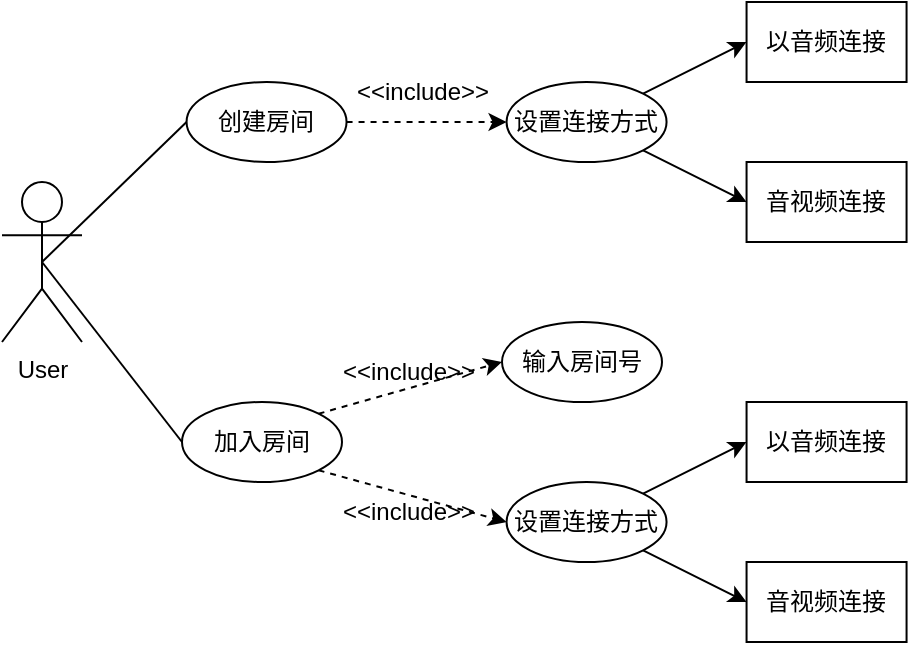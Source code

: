 <mxfile>
    <diagram id="8aIJswJlkL4sEECv5arj" name="Page-1">
        <mxGraphModel dx="870" dy="611" grid="1" gridSize="10" guides="1" tooltips="1" connect="1" arrows="1" fold="1" page="1" pageScale="1" pageWidth="827" pageHeight="1169" math="0" shadow="0">
            <root>
                <mxCell id="0"/>
                <mxCell id="1" parent="0"/>
                <mxCell id="2" value="User" style="shape=umlActor;verticalLabelPosition=bottom;verticalAlign=top;html=1;outlineConnect=0;rounded=1;" vertex="1" parent="1">
                    <mxGeometry x="110" y="250" width="40" height="80" as="geometry"/>
                </mxCell>
                <mxCell id="3" value="" style="endArrow=classic;dashed=1;html=1;exitX=1;exitY=0.5;exitDx=0;exitDy=0;" edge="1" parent="1" source="4">
                    <mxGeometry width="50" height="50" relative="1" as="geometry">
                        <mxPoint x="142.28" y="260" as="sourcePoint"/>
                        <mxPoint x="362.28" y="220" as="targetPoint"/>
                        <Array as="points"/>
                    </mxGeometry>
                </mxCell>
                <mxCell id="4" value="创建房间" style="ellipse;whiteSpace=wrap;html=1;rounded=1;" vertex="1" parent="1">
                    <mxGeometry x="202.28" y="200" width="80" height="40" as="geometry"/>
                </mxCell>
                <mxCell id="5" value="" style="endArrow=none;html=1;rounded=1;entryX=0;entryY=0.5;entryDx=0;entryDy=0;exitX=0.5;exitY=0.5;exitDx=0;exitDy=0;exitPerimeter=0;" edge="1" parent="1" source="2" target="4">
                    <mxGeometry width="50" height="50" relative="1" as="geometry">
                        <mxPoint x="390" y="240" as="sourcePoint"/>
                        <mxPoint x="440" y="190" as="targetPoint"/>
                    </mxGeometry>
                </mxCell>
                <mxCell id="6" value="" style="endArrow=none;html=1;rounded=1;exitX=0.5;exitY=0.5;exitDx=0;exitDy=0;exitPerimeter=0;entryX=0;entryY=0.5;entryDx=0;entryDy=0;" edge="1" parent="1" source="2" target="18">
                    <mxGeometry width="50" height="50" relative="1" as="geometry">
                        <mxPoint x="390" y="240" as="sourcePoint"/>
                        <mxPoint x="440" y="190" as="targetPoint"/>
                    </mxGeometry>
                </mxCell>
                <mxCell id="34" style="edgeStyle=none;html=1;exitX=1;exitY=0;exitDx=0;exitDy=0;entryX=0;entryY=0.5;entryDx=0;entryDy=0;" edge="1" parent="1" source="7" target="32">
                    <mxGeometry relative="1" as="geometry"/>
                </mxCell>
                <mxCell id="35" style="edgeStyle=none;html=1;exitX=1;exitY=1;exitDx=0;exitDy=0;entryX=0;entryY=0.5;entryDx=0;entryDy=0;" edge="1" parent="1" source="7" target="33">
                    <mxGeometry relative="1" as="geometry"/>
                </mxCell>
                <mxCell id="7" value="设置连接方式" style="ellipse;whiteSpace=wrap;html=1;rounded=1;" vertex="1" parent="1">
                    <mxGeometry x="362.28" y="200" width="80" height="40" as="geometry"/>
                </mxCell>
                <mxCell id="10" value="&amp;lt;&amp;lt;include&amp;gt;&amp;gt;" style="text;html=1;align=center;verticalAlign=middle;resizable=0;points=[];autosize=1;strokeColor=none;fillColor=none;" vertex="1" parent="1">
                    <mxGeometry x="274.56" y="190" width="90" height="30" as="geometry"/>
                </mxCell>
                <mxCell id="17" value="" style="endArrow=classic;dashed=1;html=1;exitX=1;exitY=1;exitDx=0;exitDy=0;entryX=0;entryY=0.5;entryDx=0;entryDy=0;" edge="1" parent="1" source="18" target="38">
                    <mxGeometry width="50" height="50" relative="1" as="geometry">
                        <mxPoint x="138.28" y="450" as="sourcePoint"/>
                        <mxPoint x="362.28" y="420" as="targetPoint"/>
                        <Array as="points"/>
                    </mxGeometry>
                </mxCell>
                <mxCell id="18" value="加入房间" style="ellipse;whiteSpace=wrap;html=1;rounded=1;" vertex="1" parent="1">
                    <mxGeometry x="200" y="360" width="80" height="40" as="geometry"/>
                </mxCell>
                <mxCell id="22" value="&amp;lt;&amp;lt;include&amp;gt;&amp;gt;" style="text;html=1;align=center;verticalAlign=middle;resizable=0;points=[];autosize=1;strokeColor=none;fillColor=none;" vertex="1" parent="1">
                    <mxGeometry x="268.28" y="400" width="90" height="30" as="geometry"/>
                </mxCell>
                <mxCell id="29" value="" style="endArrow=classic;dashed=1;html=1;exitX=1;exitY=0;exitDx=0;exitDy=0;entryX=0;entryY=0.5;entryDx=0;entryDy=0;" edge="1" parent="1" source="18" target="30">
                    <mxGeometry width="50" height="50" relative="1" as="geometry">
                        <mxPoint x="278.284" y="405.858" as="sourcePoint"/>
                        <mxPoint x="370" y="405" as="targetPoint"/>
                        <Array as="points"/>
                    </mxGeometry>
                </mxCell>
                <mxCell id="30" value="输入房间号" style="ellipse;whiteSpace=wrap;html=1;rounded=1;" vertex="1" parent="1">
                    <mxGeometry x="360" y="320" width="80" height="40" as="geometry"/>
                </mxCell>
                <mxCell id="31" value="&amp;lt;&amp;lt;include&amp;gt;&amp;gt;" style="text;html=1;align=center;verticalAlign=middle;resizable=0;points=[];autosize=1;strokeColor=none;fillColor=none;" vertex="1" parent="1">
                    <mxGeometry x="268.28" y="330" width="90" height="30" as="geometry"/>
                </mxCell>
                <mxCell id="32" value="以音频连接" style="whiteSpace=wrap;html=1;" vertex="1" parent="1">
                    <mxGeometry x="482.28" y="160" width="80" height="40" as="geometry"/>
                </mxCell>
                <mxCell id="33" value="音视频连接" style="whiteSpace=wrap;html=1;" vertex="1" parent="1">
                    <mxGeometry x="482.28" y="240" width="80" height="40" as="geometry"/>
                </mxCell>
                <mxCell id="36" style="edgeStyle=none;html=1;exitX=1;exitY=0;exitDx=0;exitDy=0;entryX=0;entryY=0.5;entryDx=0;entryDy=0;" edge="1" parent="1" source="38" target="39">
                    <mxGeometry relative="1" as="geometry"/>
                </mxCell>
                <mxCell id="37" style="edgeStyle=none;html=1;exitX=1;exitY=1;exitDx=0;exitDy=0;entryX=0;entryY=0.5;entryDx=0;entryDy=0;" edge="1" parent="1" source="38" target="40">
                    <mxGeometry relative="1" as="geometry"/>
                </mxCell>
                <mxCell id="38" value="设置连接方式" style="ellipse;whiteSpace=wrap;html=1;rounded=1;" vertex="1" parent="1">
                    <mxGeometry x="362.28" y="400" width="80" height="40" as="geometry"/>
                </mxCell>
                <mxCell id="39" value="以音频连接" style="whiteSpace=wrap;html=1;" vertex="1" parent="1">
                    <mxGeometry x="482.28" y="360" width="80" height="40" as="geometry"/>
                </mxCell>
                <mxCell id="40" value="音视频连接" style="whiteSpace=wrap;html=1;" vertex="1" parent="1">
                    <mxGeometry x="482.28" y="440" width="80" height="40" as="geometry"/>
                </mxCell>
            </root>
        </mxGraphModel>
    </diagram>
</mxfile>